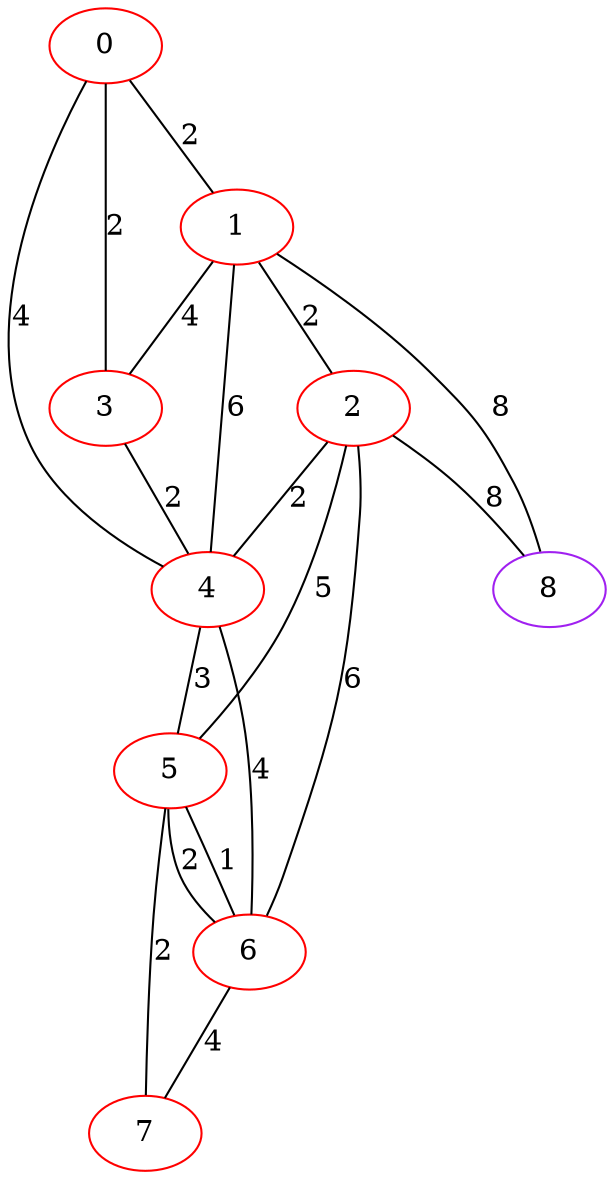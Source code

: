 graph "" {
0 [color=red, weight=1];
1 [color=red, weight=1];
2 [color=red, weight=1];
3 [color=red, weight=1];
4 [color=red, weight=1];
5 [color=red, weight=1];
6 [color=red, weight=1];
7 [color=red, weight=1];
8 [color=purple, weight=4];
0 -- 1  [key=0, label=2];
0 -- 3  [key=0, label=2];
0 -- 4  [key=0, label=4];
1 -- 8  [key=0, label=8];
1 -- 2  [key=0, label=2];
1 -- 3  [key=0, label=4];
1 -- 4  [key=0, label=6];
2 -- 8  [key=0, label=8];
2 -- 4  [key=0, label=2];
2 -- 5  [key=0, label=5];
2 -- 6  [key=0, label=6];
3 -- 4  [key=0, label=2];
4 -- 5  [key=0, label=3];
4 -- 6  [key=0, label=4];
5 -- 6  [key=0, label=1];
5 -- 6  [key=1, label=2];
5 -- 7  [key=0, label=2];
6 -- 7  [key=0, label=4];
}
